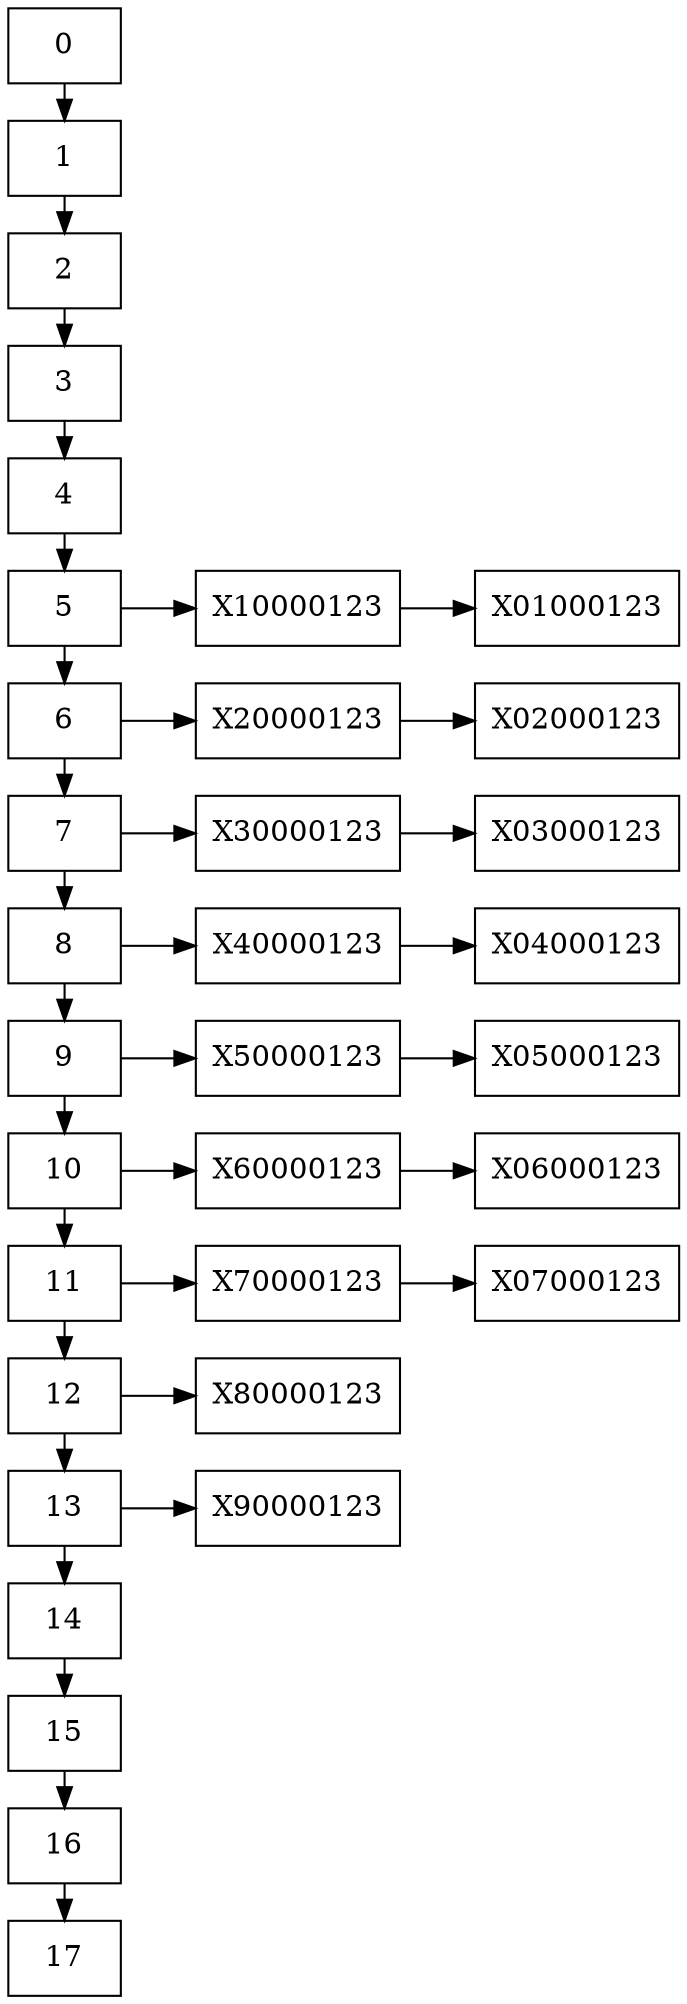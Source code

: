 digraph G {
rankdir=LR;

 node [shape=box];
node0[label="0" shape=box];
node1[label="1" shape=box];
node2[label="2" shape=box];
node3[label="3" shape=box];
node4[label="4" shape=box];
node5[label="5" shape=box];
node6[label="6" shape=box];
node7[label="7" shape=box];
node8[label="8" shape=box];
node9[label="9" shape=box];
node10[label="10" shape=box];
node11[label="11" shape=box];
node12[label="12" shape=box];
node13[label="13" shape=box];
node14[label="14" shape=box];
node15[label="15" shape=box];
node16[label="16" shape=box];
node17[label="17" shape=box];
{rank =same; node0 node1 node2 node3 node4 node5 node6 node7 node8 node9 node10 node11 node12 node13 node14 node15 node16 node17}node0 -> node1;
node1 -> node2;
node2 -> node3;
node3 -> node4;
node4 -> node5;
node5 -> node6;
node6 -> node7;
node7 -> node8;
node8 -> node9;
node9 -> node10;
node10 -> node11;
node11 -> node12;
node12 -> node13;
node13 -> node14;
node14 -> node15;
node15 -> node16;
node16 -> node17;

X10000123 [label="X10000123" , shape=box];
X01000123 [label="X01000123" , shape=box];
X20000123 [label="X20000123" , shape=box];
X02000123 [label="X02000123" , shape=box];
X30000123 [label="X30000123" , shape=box];
X03000123 [label="X03000123" , shape=box];
X40000123 [label="X40000123" , shape=box];
X04000123 [label="X04000123" , shape=box];
X50000123 [label="X50000123" , shape=box];
X05000123 [label="X05000123" , shape=box];
X60000123 [label="X60000123" , shape=box];
X06000123 [label="X06000123" , shape=box];
X70000123 [label="X70000123" , shape=box];
X07000123 [label="X07000123" , shape=box];
X80000123 [label="X80000123" , shape=box];
X90000123 [label="X90000123" , shape=box];
node5 -> X10000123 -> X01000123;
node6 -> X20000123 -> X02000123;
node7 -> X30000123 -> X03000123;
node8 -> X40000123 -> X04000123;
node9 -> X50000123 -> X05000123;
node10 -> X60000123 -> X06000123;
node11 -> X70000123 -> X07000123;
node12 -> X80000123;
node13 -> X90000123;
}

